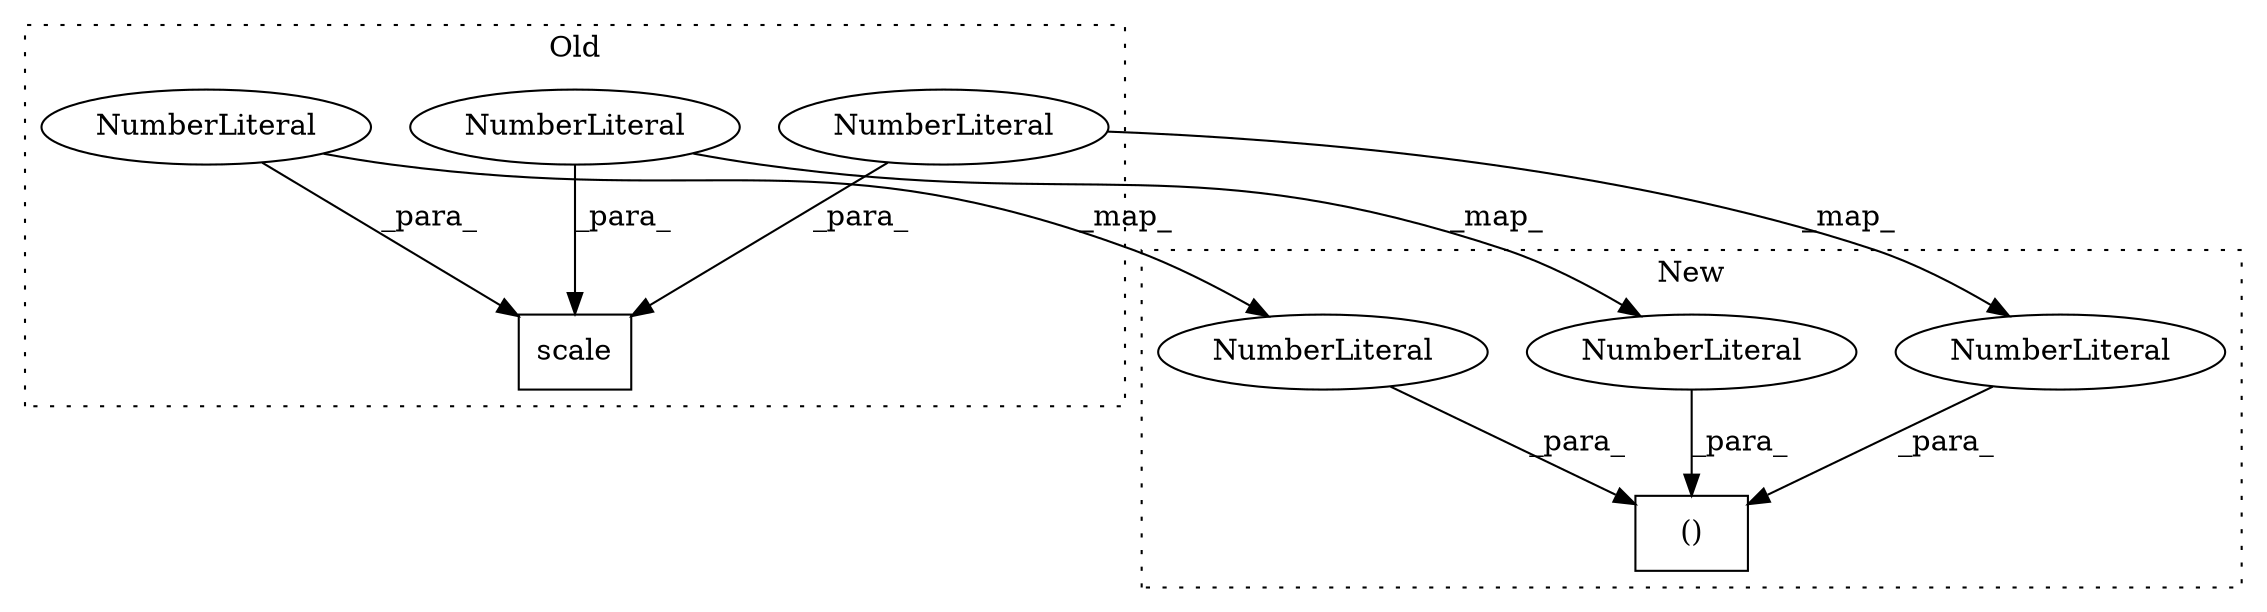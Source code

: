 digraph G {
subgraph cluster0 {
1 [label="scale" a="32" s="8674,8685" l="6,1" shape="box"];
4 [label="NumberLiteral" a="34" s="8680" l="1" shape="ellipse"];
5 [label="NumberLiteral" a="34" s="8684" l="1" shape="ellipse"];
8 [label="NumberLiteral" a="34" s="8682" l="1" shape="ellipse"];
label = "Old";
style="dotted";
}
subgraph cluster1 {
2 [label="()" a="106" s="8702" l="29" shape="box"];
3 [label="NumberLiteral" a="34" s="8702" l="1" shape="ellipse"];
6 [label="NumberLiteral" a="34" s="8730" l="1" shape="ellipse"];
7 [label="NumberLiteral" a="34" s="8716" l="1" shape="ellipse"];
label = "New";
style="dotted";
}
3 -> 2 [label="_para_"];
4 -> 3 [label="_map_"];
4 -> 1 [label="_para_"];
5 -> 6 [label="_map_"];
5 -> 1 [label="_para_"];
6 -> 2 [label="_para_"];
7 -> 2 [label="_para_"];
8 -> 1 [label="_para_"];
8 -> 7 [label="_map_"];
}